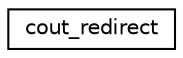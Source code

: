 digraph "Иерархия классов. Графический вид."
{
  edge [fontname="Helvetica",fontsize="10",labelfontname="Helvetica",labelfontsize="10"];
  node [fontname="Helvetica",fontsize="10",shape=record];
  rankdir="LR";
  Node1 [label="cout_redirect",height=0.2,width=0.4,color="black", fillcolor="white", style="filled",URL="$structcout__redirect.html"];
}
